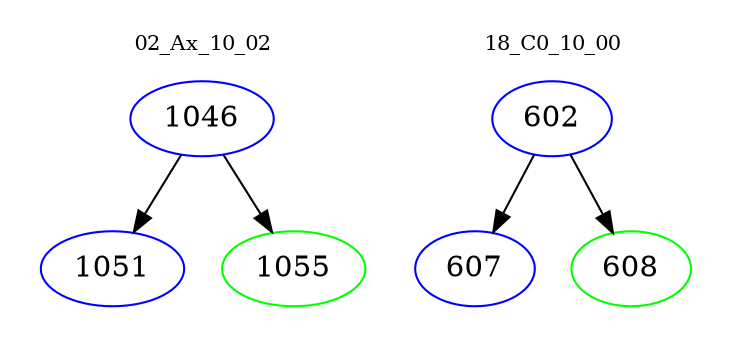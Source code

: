 digraph{
subgraph cluster_0 {
color = white
label = "02_Ax_10_02";
fontsize=10;
T0_1046 [label="1046", color="blue"]
T0_1046 -> T0_1051 [color="black"]
T0_1051 [label="1051", color="blue"]
T0_1046 -> T0_1055 [color="black"]
T0_1055 [label="1055", color="green"]
}
subgraph cluster_1 {
color = white
label = "18_C0_10_00";
fontsize=10;
T1_602 [label="602", color="blue"]
T1_602 -> T1_607 [color="black"]
T1_607 [label="607", color="blue"]
T1_602 -> T1_608 [color="black"]
T1_608 [label="608", color="green"]
}
}
